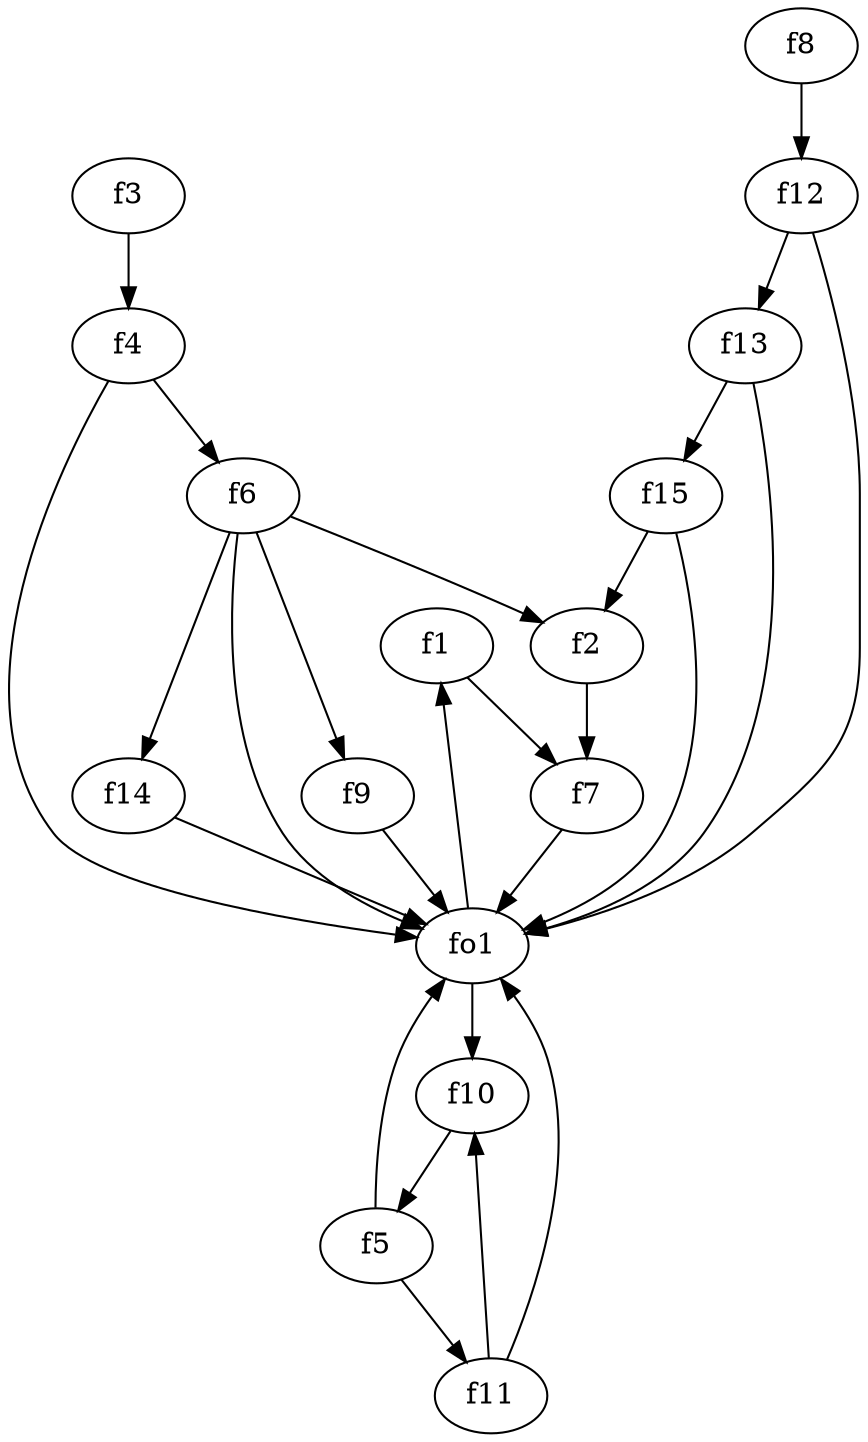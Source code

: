 strict digraph  {
f1;
f2;
f3;
f4;
f5;
f6;
f7;
f8;
f9;
f10;
f11;
f12;
f13;
f14;
f15;
fo1;
f1 -> f7  [weight=2];
f2 -> f7  [weight=2];
f3 -> f4  [weight=2];
f4 -> f6  [weight=2];
f4 -> fo1  [weight=2];
f5 -> fo1  [weight=2];
f5 -> f11  [weight=2];
f6 -> f14  [weight=2];
f6 -> f9  [weight=2];
f6 -> f2  [weight=2];
f6 -> fo1  [weight=2];
f7 -> fo1  [weight=2];
f8 -> f12  [weight=2];
f9 -> fo1  [weight=2];
f10 -> f5  [weight=2];
f11 -> fo1  [weight=2];
f11 -> f10  [weight=2];
f12 -> fo1  [weight=2];
f12 -> f13  [weight=2];
f13 -> f15  [weight=2];
f13 -> fo1  [weight=2];
f14 -> fo1  [weight=2];
f15 -> fo1  [weight=2];
f15 -> f2  [weight=2];
fo1 -> f1  [weight=2];
fo1 -> f10  [weight=2];
}
